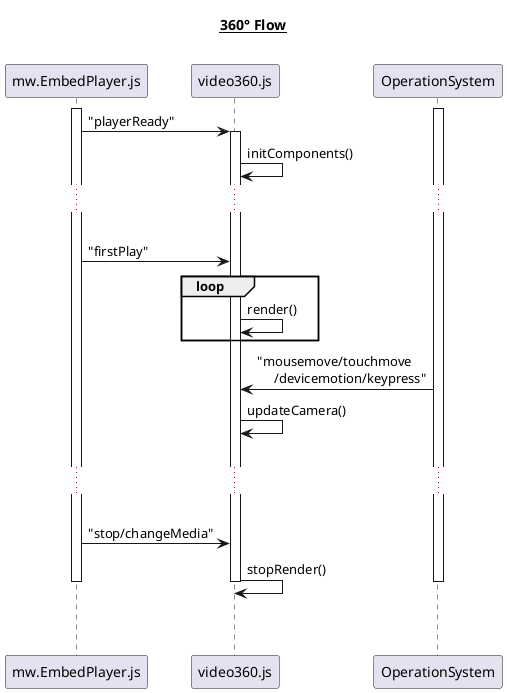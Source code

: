 @startuml
title __360° Flow__\n
participant mw.EmbedPlayer.js as Player
participant video360.js as 360
participant OperationSystem as os
activate Player
activate os
Player -> 360: "playerReady"
activate  360
360 -> 360: initComponents()
...
|||
Player -> 360: "firstPlay"
loop
360 -> 360: render()
end
os -> 360: "mousemove/touchmove\n     /devicemotion/keypress"
360 -> 360: updateCamera()
|||
...
|||
Player -> 360: "stop/changeMedia"
360 -> 360: stopRender()
|||
|||
deactivate Player
deactivate 360
deactivate os
@enduml